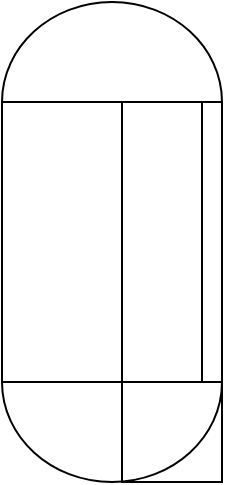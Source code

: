 <mxfile version="20.4.0" type="github">
  <diagram name="Page-1" id="7e0a89b8-554c-2b80-1dc8-d5c74ca68de4">
    <mxGraphModel dx="445" dy="231" grid="1" gridSize="10" guides="1" tooltips="1" connect="1" arrows="1" fold="1" page="1" pageScale="1" pageWidth="1100" pageHeight="850" background="none" math="0" shadow="0">
      <root>
        <mxCell id="0" />
        <mxCell id="1" parent="0" />
        <mxCell id="h8N0ONBmwr-XzzDL2WTR-2" value="" style="swimlane;startSize=0;" vertex="1" parent="1">
          <mxGeometry x="350" y="470" width="100" height="140" as="geometry" />
        </mxCell>
        <mxCell id="h8N0ONBmwr-XzzDL2WTR-3" value="" style="verticalLabelPosition=bottom;verticalAlign=top;html=1;shape=mxgraph.basic.half_circle;direction=west;" vertex="1" parent="1">
          <mxGeometry x="350" y="420" width="110" height="50" as="geometry" />
        </mxCell>
        <mxCell id="h8N0ONBmwr-XzzDL2WTR-6" value="" style="verticalLabelPosition=bottom;verticalAlign=top;html=1;shape=mxgraph.basic.half_circle;direction=west;rotation=-180;" vertex="1" parent="1">
          <mxGeometry x="350" y="610" width="110" height="50" as="geometry" />
        </mxCell>
        <mxCell id="h8N0ONBmwr-XzzDL2WTR-4" value="" style="swimlane;startSize=0;" vertex="1" parent="1">
          <mxGeometry x="410" y="470" width="50" height="190" as="geometry" />
        </mxCell>
      </root>
    </mxGraphModel>
  </diagram>
</mxfile>
